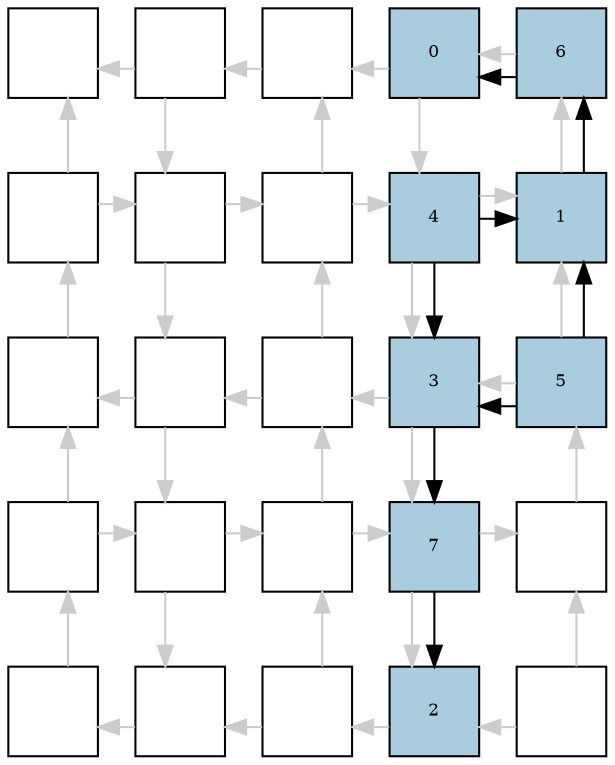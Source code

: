 digraph layout{
rankdir=TB; 

splines=ortho; 

node [style=filled shape=square fixedsize=true width=0.6];
0[label="", fontsize=8, fillcolor="#ffffff"];
1[label="", fontsize=8, fillcolor="#ffffff"];
2[label="", fontsize=8, fillcolor="#ffffff"];
3[label="0", fontsize=8, fillcolor="#a9ccde"];
4[label="6", fontsize=8, fillcolor="#a9ccde"];
5[label="", fontsize=8, fillcolor="#ffffff"];
6[label="", fontsize=8, fillcolor="#ffffff"];
7[label="", fontsize=8, fillcolor="#ffffff"];
8[label="4", fontsize=8, fillcolor="#a9ccde"];
9[label="1", fontsize=8, fillcolor="#a9ccde"];
10[label="", fontsize=8, fillcolor="#ffffff"];
11[label="", fontsize=8, fillcolor="#ffffff"];
12[label="", fontsize=8, fillcolor="#ffffff"];
13[label="3", fontsize=8, fillcolor="#a9ccde"];
14[label="5", fontsize=8, fillcolor="#a9ccde"];
15[label="", fontsize=8, fillcolor="#ffffff"];
16[label="", fontsize=8, fillcolor="#ffffff"];
17[label="", fontsize=8, fillcolor="#ffffff"];
18[label="7", fontsize=8, fillcolor="#a9ccde"];
19[label="", fontsize=8, fillcolor="#ffffff"];
20[label="", fontsize=8, fillcolor="#ffffff"];
21[label="", fontsize=8, fillcolor="#ffffff"];
22[label="", fontsize=8, fillcolor="#ffffff"];
23[label="2", fontsize=8, fillcolor="#a9ccde"];
24[label="", fontsize=8, fillcolor="#ffffff"];
edge [constraint=false, style=vis];
1 -> 0 [color="#cccccc"];
1 -> 6 [color="#cccccc"];
2 -> 1 [color="#cccccc"];
3 -> 2 [color="#cccccc"];
3 -> 8 [color="#cccccc"];
4 -> 3 [color="#cccccc"];
5 -> 6 [color="#cccccc"];
5 -> 0 [color="#cccccc"];
6 -> 11 [color="#cccccc"];
6 -> 7 [color="#cccccc"];
7 -> 8 [color="#cccccc"];
7 -> 2 [color="#cccccc"];
8 -> 13 [color="#cccccc"];
8 -> 9 [color="#cccccc"];
9 -> 4 [color="#cccccc"];
10 -> 5 [color="#cccccc"];
11 -> 10 [color="#cccccc"];
11 -> 16 [color="#cccccc"];
12 -> 7 [color="#cccccc"];
12 -> 11 [color="#cccccc"];
13 -> 12 [color="#cccccc"];
13 -> 18 [color="#cccccc"];
14 -> 9 [color="#cccccc"];
14 -> 13 [color="#cccccc"];
15 -> 16 [color="#cccccc"];
15 -> 10 [color="#cccccc"];
16 -> 21 [color="#cccccc"];
16 -> 17 [color="#cccccc"];
17 -> 18 [color="#cccccc"];
17 -> 12 [color="#cccccc"];
18 -> 23 [color="#cccccc"];
18 -> 19 [color="#cccccc"];
19 -> 14 [color="#cccccc"];
20 -> 15 [color="#cccccc"];
21 -> 20 [color="#cccccc"];
22 -> 17 [color="#cccccc"];
22 -> 21 [color="#cccccc"];
23 -> 22 [color="#cccccc"];
24 -> 19 [color="#cccccc"];
24 -> 23 [color="#cccccc"];
9 -> 4;
4 -> 3;
13 -> 18;
18 -> 23;
14 -> 9;
8 -> 9;
14 -> 13;
8 -> 13;
edge [constraint=true, style=invis];
0 -> 5 -> 10 -> 15 -> 20;
1 -> 6 -> 11 -> 16 -> 21;
2 -> 7 -> 12 -> 17 -> 22;
3 -> 8 -> 13 -> 18 -> 23;
4 -> 9 -> 14 -> 19 -> 24;
rank = same { 0 -> 1 -> 2 -> 3 -> 4;};
rank = same { 5 -> 6 -> 7 -> 8 -> 9;};
rank = same { 10 -> 11 -> 12 -> 13 -> 14;};
rank = same { 15 -> 16 -> 17 -> 18 -> 19;};
rank = same { 20 -> 21 -> 22 -> 23 -> 24;};
}
